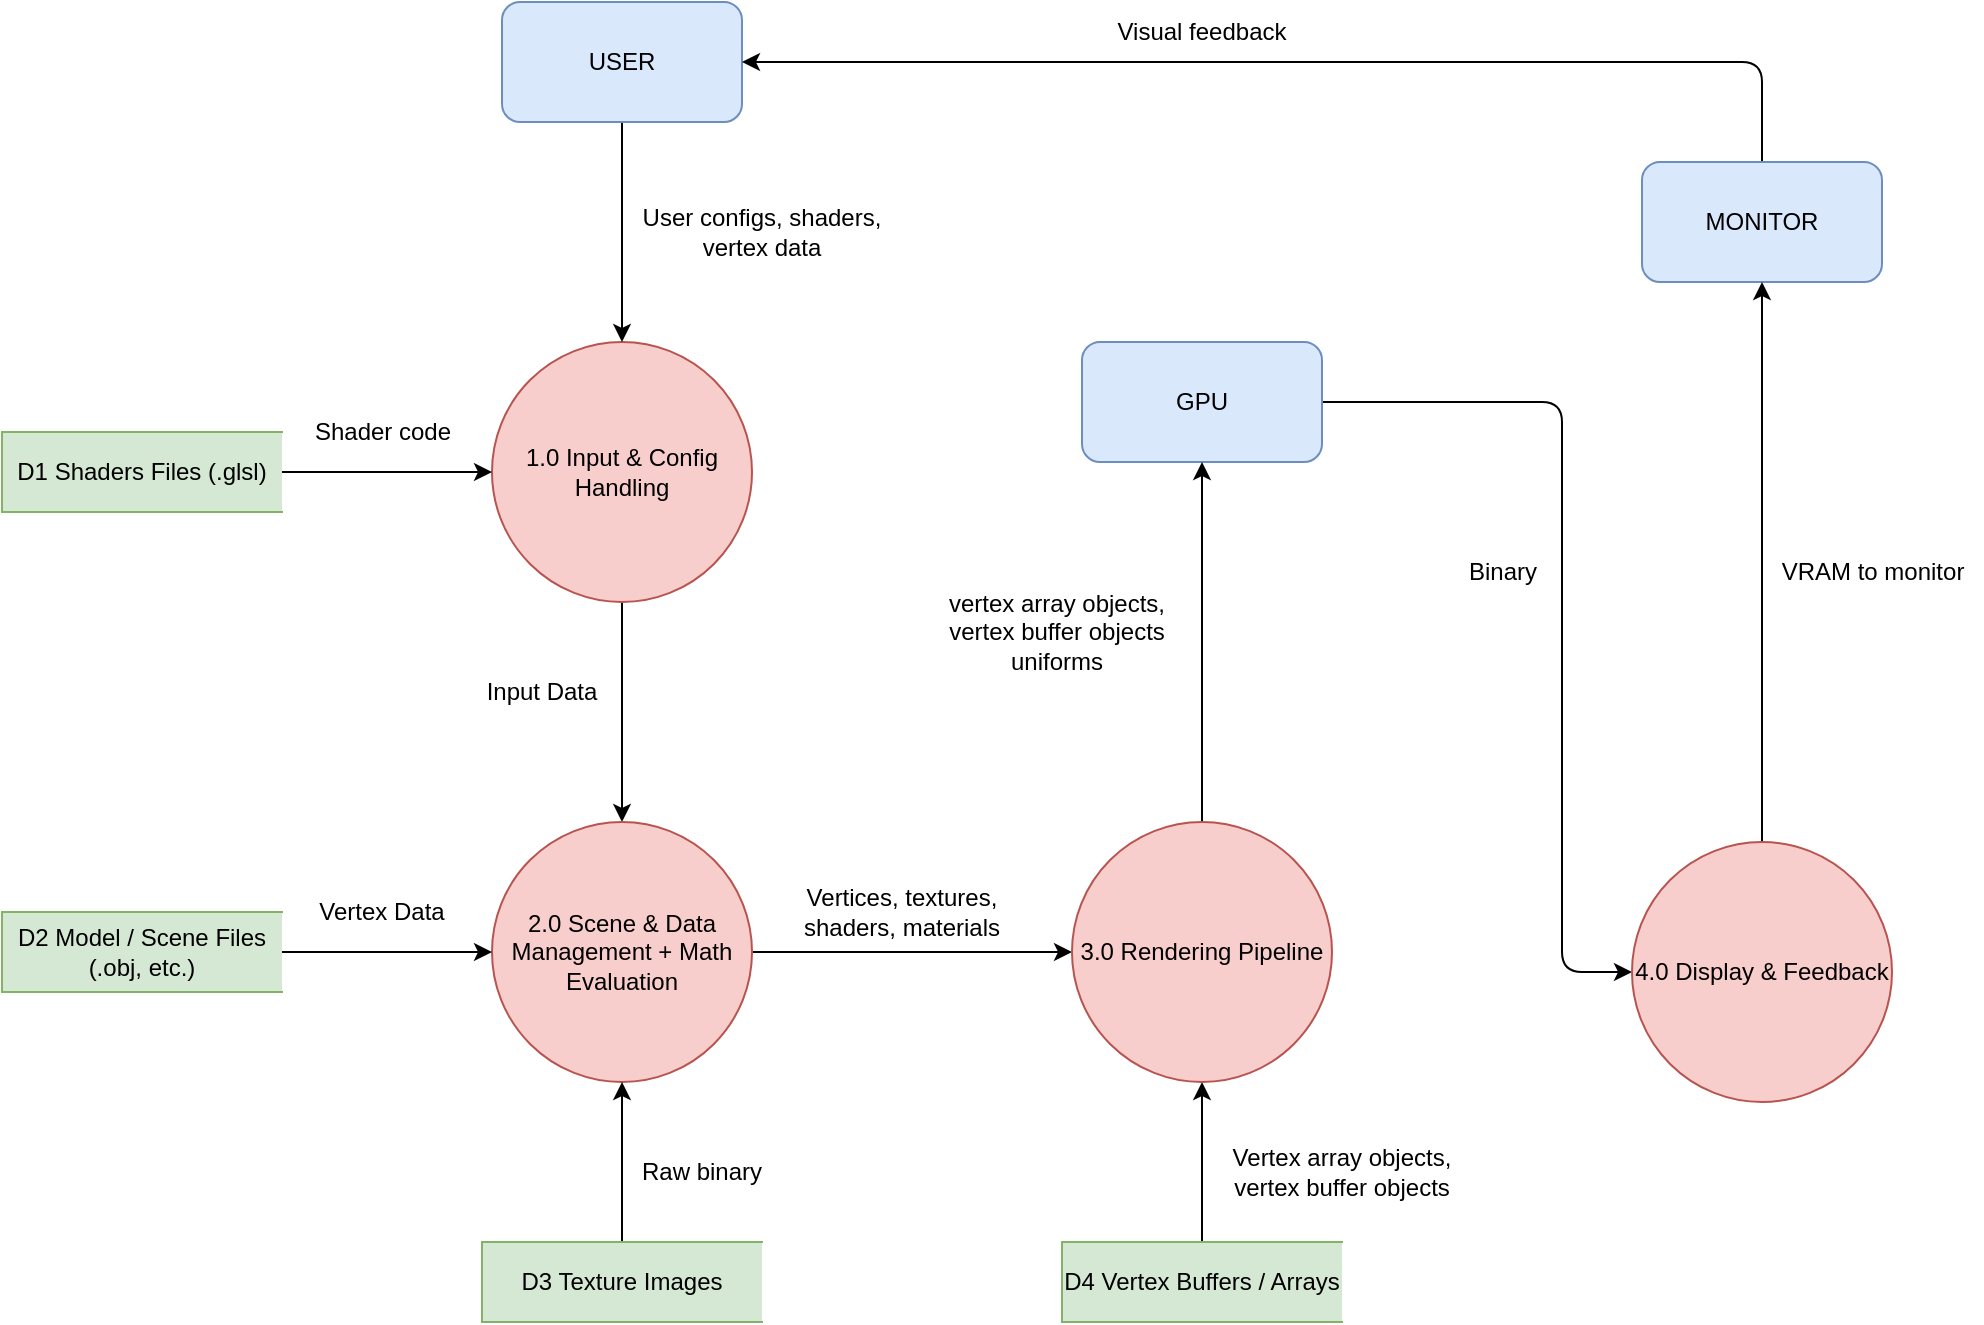 <mxfile>
    <diagram id="S1mi6bxbC9XWDfJ3HEK7" name="Page-1">
        <mxGraphModel dx="1405" dy="-420" grid="1" gridSize="10" guides="1" tooltips="1" connect="1" arrows="1" fold="1" page="1" pageScale="1" pageWidth="1100" pageHeight="850" background="#ffffff" math="0" shadow="0">
            <root>
                <mxCell id="0"/>
                <mxCell id="1" parent="0"/>
                <mxCell id="82" style="edgeStyle=none;html=1;exitX=0.5;exitY=1;exitDx=0;exitDy=0;entryX=0.5;entryY=0;entryDx=0;entryDy=0;" edge="1" parent="1" source="52" target="60">
                    <mxGeometry relative="1" as="geometry"/>
                </mxCell>
                <mxCell id="52" value="1.0 Input &amp;amp; Config Handling" style="ellipse;whiteSpace=wrap;html=1;aspect=fixed;fillColor=#f8cecc;strokeColor=#b85450;" vertex="1" parent="1">
                    <mxGeometry x="-800" y="1115" width="130" height="130" as="geometry"/>
                </mxCell>
                <mxCell id="76" style="edgeStyle=none;html=1;exitX=0.5;exitY=1;exitDx=0;exitDy=0;entryX=0.5;entryY=0;entryDx=0;entryDy=0;" edge="1" parent="1" source="53" target="52">
                    <mxGeometry relative="1" as="geometry"/>
                </mxCell>
                <mxCell id="53" value="USER" style="rounded=1;whiteSpace=wrap;html=1;fillColor=#dae8fc;strokeColor=#6c8ebf;" vertex="1" parent="1">
                    <mxGeometry x="-795" y="945" width="120" height="60" as="geometry"/>
                </mxCell>
                <mxCell id="86" style="edgeStyle=none;html=1;entryX=0.5;entryY=1;entryDx=0;entryDy=0;" edge="1" parent="1" source="56" target="61">
                    <mxGeometry relative="1" as="geometry"/>
                </mxCell>
                <mxCell id="56" value="D4 Vertex Buffers / Arrays" style="html=1;dashed=0;whiteSpace=wrap;shape=partialRectangle;right=0;fillColor=#d5e8d4;strokeColor=#82b366;" vertex="1" parent="1">
                    <mxGeometry x="-515" y="1565" width="140" height="40" as="geometry"/>
                </mxCell>
                <mxCell id="87" style="edgeStyle=none;html=1;entryX=0;entryY=0.5;entryDx=0;entryDy=0;exitX=1;exitY=0.5;exitDx=0;exitDy=0;" edge="1" parent="1" source="58" target="62">
                    <mxGeometry relative="1" as="geometry">
                        <mxPoint x="-305" y="1145" as="targetPoint"/>
                        <Array as="points">
                            <mxPoint x="-265" y="1145"/>
                            <mxPoint x="-265" y="1430"/>
                        </Array>
                    </mxGeometry>
                </mxCell>
                <mxCell id="58" value="GPU" style="rounded=1;whiteSpace=wrap;html=1;fillColor=#dae8fc;strokeColor=#6c8ebf;" vertex="1" parent="1">
                    <mxGeometry x="-505" y="1115" width="120" height="60" as="geometry"/>
                </mxCell>
                <mxCell id="90" style="edgeStyle=none;html=1;exitX=0.5;exitY=0;exitDx=0;exitDy=0;entryX=1;entryY=0.5;entryDx=0;entryDy=0;" edge="1" parent="1" source="59" target="53">
                    <mxGeometry relative="1" as="geometry">
                        <Array as="points">
                            <mxPoint x="-165" y="975"/>
                        </Array>
                    </mxGeometry>
                </mxCell>
                <mxCell id="59" value="MONITOR" style="rounded=1;whiteSpace=wrap;html=1;fillColor=#dae8fc;strokeColor=#6c8ebf;" vertex="1" parent="1">
                    <mxGeometry x="-225" y="1025" width="120" height="60" as="geometry"/>
                </mxCell>
                <mxCell id="83" style="edgeStyle=none;html=1;exitX=1;exitY=0.5;exitDx=0;exitDy=0;entryX=0;entryY=0.5;entryDx=0;entryDy=0;" edge="1" parent="1" source="60" target="61">
                    <mxGeometry relative="1" as="geometry"/>
                </mxCell>
                <mxCell id="60" value="2.0 Scene &amp;amp; Data Management + Math Evaluation" style="ellipse;whiteSpace=wrap;html=1;aspect=fixed;fillColor=#f8cecc;strokeColor=#b85450;" vertex="1" parent="1">
                    <mxGeometry x="-800" y="1355" width="130" height="130" as="geometry"/>
                </mxCell>
                <mxCell id="85" style="edgeStyle=none;html=1;exitX=0.5;exitY=0;exitDx=0;exitDy=0;entryX=0.5;entryY=1;entryDx=0;entryDy=0;" edge="1" parent="1" source="61" target="58">
                    <mxGeometry relative="1" as="geometry"/>
                </mxCell>
                <mxCell id="61" value="3.0 Rendering Pipeline" style="ellipse;whiteSpace=wrap;html=1;aspect=fixed;fillColor=#f8cecc;strokeColor=#b85450;" vertex="1" parent="1">
                    <mxGeometry x="-510" y="1355" width="130" height="130" as="geometry"/>
                </mxCell>
                <mxCell id="88" style="edgeStyle=none;html=1;entryX=0.5;entryY=1;entryDx=0;entryDy=0;" edge="1" parent="1" source="62" target="59">
                    <mxGeometry relative="1" as="geometry"/>
                </mxCell>
                <mxCell id="62" value="4.0 Display &amp;amp; Feedback" style="ellipse;whiteSpace=wrap;html=1;aspect=fixed;fillColor=#f8cecc;strokeColor=#b85450;" vertex="1" parent="1">
                    <mxGeometry x="-230" y="1365" width="130" height="130" as="geometry"/>
                </mxCell>
                <mxCell id="84" style="edgeStyle=none;html=1;entryX=0.5;entryY=1;entryDx=0;entryDy=0;" edge="1" parent="1" source="64" target="60">
                    <mxGeometry relative="1" as="geometry"/>
                </mxCell>
                <mxCell id="64" value="D3 Texture Images" style="html=1;dashed=0;whiteSpace=wrap;shape=partialRectangle;right=0;fillColor=#d5e8d4;strokeColor=#82b366;" vertex="1" parent="1">
                    <mxGeometry x="-805" y="1565" width="140" height="40" as="geometry"/>
                </mxCell>
                <mxCell id="81" style="edgeStyle=none;html=1;" edge="1" parent="1" source="65" target="60">
                    <mxGeometry relative="1" as="geometry"/>
                </mxCell>
                <mxCell id="65" value="D2 Model / Scene Files (.obj, etc.)" style="html=1;dashed=0;whiteSpace=wrap;shape=partialRectangle;right=0;fillColor=#d5e8d4;strokeColor=#82b366;" vertex="1" parent="1">
                    <mxGeometry x="-1045" y="1400" width="140" height="40" as="geometry"/>
                </mxCell>
                <mxCell id="77" value="User configs, shaders, vertex data" style="text;strokeColor=none;align=center;fillColor=none;html=1;verticalAlign=middle;whiteSpace=wrap;rounded=0;" vertex="1" parent="1">
                    <mxGeometry x="-735" y="1045" width="140" height="30" as="geometry"/>
                </mxCell>
                <mxCell id="91" value="Vertex Data" style="text;strokeColor=none;align=center;fillColor=none;html=1;verticalAlign=middle;whiteSpace=wrap;rounded=0;" vertex="1" parent="1">
                    <mxGeometry x="-925" y="1385" width="140" height="30" as="geometry"/>
                </mxCell>
                <mxCell id="93" value="Vertex array objects,&lt;div&gt;vertex buffer objects&lt;/div&gt;" style="text;strokeColor=none;align=center;fillColor=none;html=1;verticalAlign=middle;whiteSpace=wrap;rounded=0;" vertex="1" parent="1">
                    <mxGeometry x="-445" y="1515" width="140" height="30" as="geometry"/>
                </mxCell>
                <mxCell id="94" value="Input Data" style="text;strokeColor=none;align=center;fillColor=none;html=1;verticalAlign=middle;whiteSpace=wrap;rounded=0;" vertex="1" parent="1">
                    <mxGeometry x="-845" y="1275" width="140" height="30" as="geometry"/>
                </mxCell>
                <mxCell id="95" value="Visual feedback" style="text;strokeColor=none;align=center;fillColor=none;html=1;verticalAlign=middle;whiteSpace=wrap;rounded=0;" vertex="1" parent="1">
                    <mxGeometry x="-515" y="945" width="140" height="30" as="geometry"/>
                </mxCell>
                <mxCell id="96" value="vertex array objects,&lt;div&gt;vertex buffer objects&lt;/div&gt;&lt;div&gt;uniforms&lt;/div&gt;" style="text;strokeColor=none;align=center;fillColor=none;html=1;verticalAlign=middle;whiteSpace=wrap;rounded=0;" vertex="1" parent="1">
                    <mxGeometry x="-590" y="1235" width="145" height="50" as="geometry"/>
                </mxCell>
                <mxCell id="98" value="Binary" style="text;html=1;align=center;verticalAlign=middle;resizable=0;points=[];autosize=1;strokeColor=none;fillColor=none;" vertex="1" parent="1">
                    <mxGeometry x="-325" y="1215" width="60" height="30" as="geometry"/>
                </mxCell>
                <mxCell id="99" value="VRAM to monitor" style="text;html=1;align=center;verticalAlign=middle;resizable=0;points=[];autosize=1;strokeColor=none;fillColor=none;" vertex="1" parent="1">
                    <mxGeometry x="-165" y="1215" width="110" height="30" as="geometry"/>
                </mxCell>
                <mxCell id="100" value="Vertices, textures,&lt;div&gt;shaders, materials&lt;/div&gt;" style="text;strokeColor=none;align=center;fillColor=none;html=1;verticalAlign=middle;whiteSpace=wrap;rounded=0;" vertex="1" parent="1">
                    <mxGeometry x="-665" y="1385" width="140" height="30" as="geometry"/>
                </mxCell>
                <mxCell id="101" value="Raw binary" style="text;strokeColor=none;align=center;fillColor=none;html=1;verticalAlign=middle;whiteSpace=wrap;rounded=0;" vertex="1" parent="1">
                    <mxGeometry x="-765" y="1515" width="140" height="30" as="geometry"/>
                </mxCell>
                <mxCell id="104" value="" style="edgeStyle=none;html=1;" edge="1" parent="1" source="103" target="52">
                    <mxGeometry relative="1" as="geometry"/>
                </mxCell>
                <mxCell id="103" value="D1 Shaders Files (.glsl)" style="html=1;dashed=0;whiteSpace=wrap;shape=partialRectangle;right=0;fillColor=#d5e8d4;strokeColor=#82b366;" vertex="1" parent="1">
                    <mxGeometry x="-1045" y="1160" width="140" height="40" as="geometry"/>
                </mxCell>
                <mxCell id="105" value="Shader code" style="text;html=1;align=center;verticalAlign=middle;resizable=0;points=[];autosize=1;strokeColor=none;fillColor=none;" vertex="1" parent="1">
                    <mxGeometry x="-900" y="1145" width="90" height="30" as="geometry"/>
                </mxCell>
            </root>
        </mxGraphModel>
    </diagram>
</mxfile>